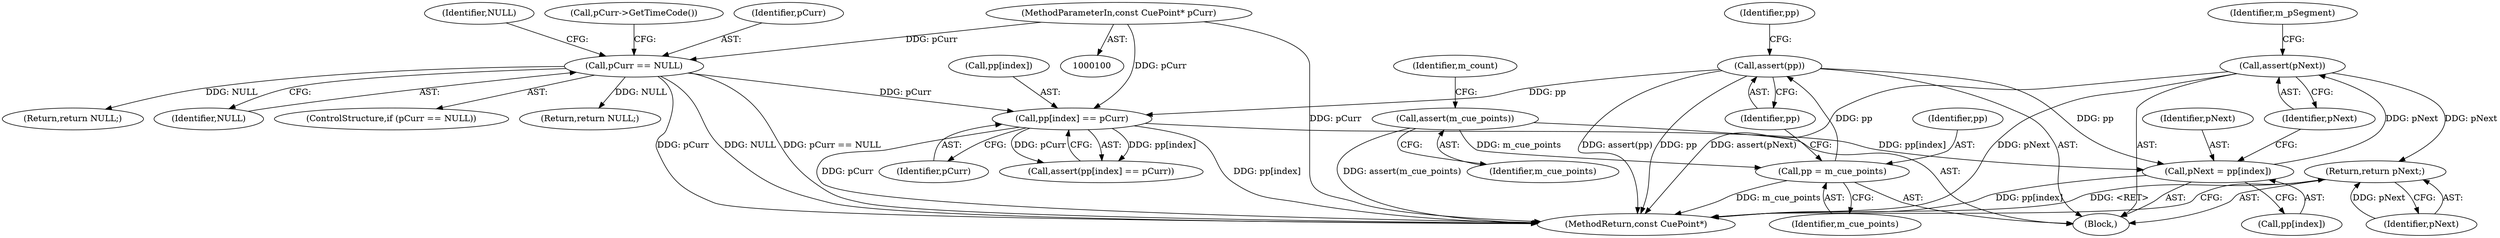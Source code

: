digraph "1_Android_04839626ed859623901ebd3a5fd483982186b59d_108@API" {
"1000159" [label="(Call,assert(pNext))"];
"1000154" [label="(Call,pNext = pp[index])"];
"1000141" [label="(Call,pp[index] == pCurr)"];
"1000138" [label="(Call,assert(pp))"];
"1000135" [label="(Call,pp = m_cue_points)"];
"1000113" [label="(Call,assert(m_cue_points))"];
"1000104" [label="(Call,pCurr == NULL)"];
"1000101" [label="(MethodParameterIn,const CuePoint* pCurr)"];
"1000165" [label="(Return,return pNext;)"];
"1000136" [label="(Identifier,pp)"];
"1000155" [label="(Identifier,pNext)"];
"1000142" [label="(Call,pp[index])"];
"1000103" [label="(ControlStructure,if (pCurr == NULL))"];
"1000167" [label="(MethodReturn,const CuePoint*)"];
"1000105" [label="(Identifier,pCurr)"];
"1000145" [label="(Identifier,pCurr)"];
"1000108" [label="(Identifier,NULL)"];
"1000137" [label="(Identifier,m_cue_points)"];
"1000111" [label="(Call,pCurr->GetTimeCode())"];
"1000159" [label="(Call,assert(pNext))"];
"1000138" [label="(Call,assert(pp))"];
"1000143" [label="(Identifier,pp)"];
"1000101" [label="(MethodParameterIn,const CuePoint* pCurr)"];
"1000102" [label="(Block,)"];
"1000160" [label="(Identifier,pNext)"];
"1000166" [label="(Identifier,pNext)"];
"1000106" [label="(Identifier,NULL)"];
"1000135" [label="(Call,pp = m_cue_points)"];
"1000139" [label="(Identifier,pp)"];
"1000165" [label="(Return,return pNext;)"];
"1000163" [label="(Identifier,m_pSegment)"];
"1000107" [label="(Return,return NULL;)"];
"1000113" [label="(Call,assert(m_cue_points))"];
"1000117" [label="(Identifier,m_count)"];
"1000104" [label="(Call,pCurr == NULL)"];
"1000140" [label="(Call,assert(pp[index] == pCurr))"];
"1000156" [label="(Call,pp[index])"];
"1000154" [label="(Call,pNext = pp[index])"];
"1000141" [label="(Call,pp[index] == pCurr)"];
"1000152" [label="(Return,return NULL;)"];
"1000114" [label="(Identifier,m_cue_points)"];
"1000159" -> "1000102"  [label="AST: "];
"1000159" -> "1000160"  [label="CFG: "];
"1000160" -> "1000159"  [label="AST: "];
"1000163" -> "1000159"  [label="CFG: "];
"1000159" -> "1000167"  [label="DDG: assert(pNext)"];
"1000159" -> "1000167"  [label="DDG: pNext"];
"1000154" -> "1000159"  [label="DDG: pNext"];
"1000159" -> "1000165"  [label="DDG: pNext"];
"1000154" -> "1000102"  [label="AST: "];
"1000154" -> "1000156"  [label="CFG: "];
"1000155" -> "1000154"  [label="AST: "];
"1000156" -> "1000154"  [label="AST: "];
"1000160" -> "1000154"  [label="CFG: "];
"1000154" -> "1000167"  [label="DDG: pp[index]"];
"1000141" -> "1000154"  [label="DDG: pp[index]"];
"1000138" -> "1000154"  [label="DDG: pp"];
"1000141" -> "1000140"  [label="AST: "];
"1000141" -> "1000145"  [label="CFG: "];
"1000142" -> "1000141"  [label="AST: "];
"1000145" -> "1000141"  [label="AST: "];
"1000140" -> "1000141"  [label="CFG: "];
"1000141" -> "1000167"  [label="DDG: pp[index]"];
"1000141" -> "1000167"  [label="DDG: pCurr"];
"1000141" -> "1000140"  [label="DDG: pp[index]"];
"1000141" -> "1000140"  [label="DDG: pCurr"];
"1000138" -> "1000141"  [label="DDG: pp"];
"1000104" -> "1000141"  [label="DDG: pCurr"];
"1000101" -> "1000141"  [label="DDG: pCurr"];
"1000138" -> "1000102"  [label="AST: "];
"1000138" -> "1000139"  [label="CFG: "];
"1000139" -> "1000138"  [label="AST: "];
"1000143" -> "1000138"  [label="CFG: "];
"1000138" -> "1000167"  [label="DDG: pp"];
"1000138" -> "1000167"  [label="DDG: assert(pp)"];
"1000135" -> "1000138"  [label="DDG: pp"];
"1000135" -> "1000102"  [label="AST: "];
"1000135" -> "1000137"  [label="CFG: "];
"1000136" -> "1000135"  [label="AST: "];
"1000137" -> "1000135"  [label="AST: "];
"1000139" -> "1000135"  [label="CFG: "];
"1000135" -> "1000167"  [label="DDG: m_cue_points"];
"1000113" -> "1000135"  [label="DDG: m_cue_points"];
"1000113" -> "1000102"  [label="AST: "];
"1000113" -> "1000114"  [label="CFG: "];
"1000114" -> "1000113"  [label="AST: "];
"1000117" -> "1000113"  [label="CFG: "];
"1000113" -> "1000167"  [label="DDG: assert(m_cue_points)"];
"1000104" -> "1000103"  [label="AST: "];
"1000104" -> "1000106"  [label="CFG: "];
"1000105" -> "1000104"  [label="AST: "];
"1000106" -> "1000104"  [label="AST: "];
"1000108" -> "1000104"  [label="CFG: "];
"1000111" -> "1000104"  [label="CFG: "];
"1000104" -> "1000167"  [label="DDG: pCurr == NULL"];
"1000104" -> "1000167"  [label="DDG: pCurr"];
"1000104" -> "1000167"  [label="DDG: NULL"];
"1000101" -> "1000104"  [label="DDG: pCurr"];
"1000104" -> "1000107"  [label="DDG: NULL"];
"1000104" -> "1000152"  [label="DDG: NULL"];
"1000101" -> "1000100"  [label="AST: "];
"1000101" -> "1000167"  [label="DDG: pCurr"];
"1000165" -> "1000102"  [label="AST: "];
"1000165" -> "1000166"  [label="CFG: "];
"1000166" -> "1000165"  [label="AST: "];
"1000167" -> "1000165"  [label="CFG: "];
"1000165" -> "1000167"  [label="DDG: <RET>"];
"1000166" -> "1000165"  [label="DDG: pNext"];
}
